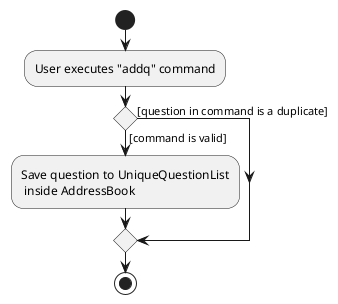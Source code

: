 @startuml
start
:User executes "addq" command;

'Since the beta syntax does not support placing the condition outside the
'diamond we place it as the true branch instead.

if () then ([command is valid])
    :Save question to UniqueQuestionList
     inside AddressBook;
else ([question in command is a duplicate])
endif
stop
@enduml
